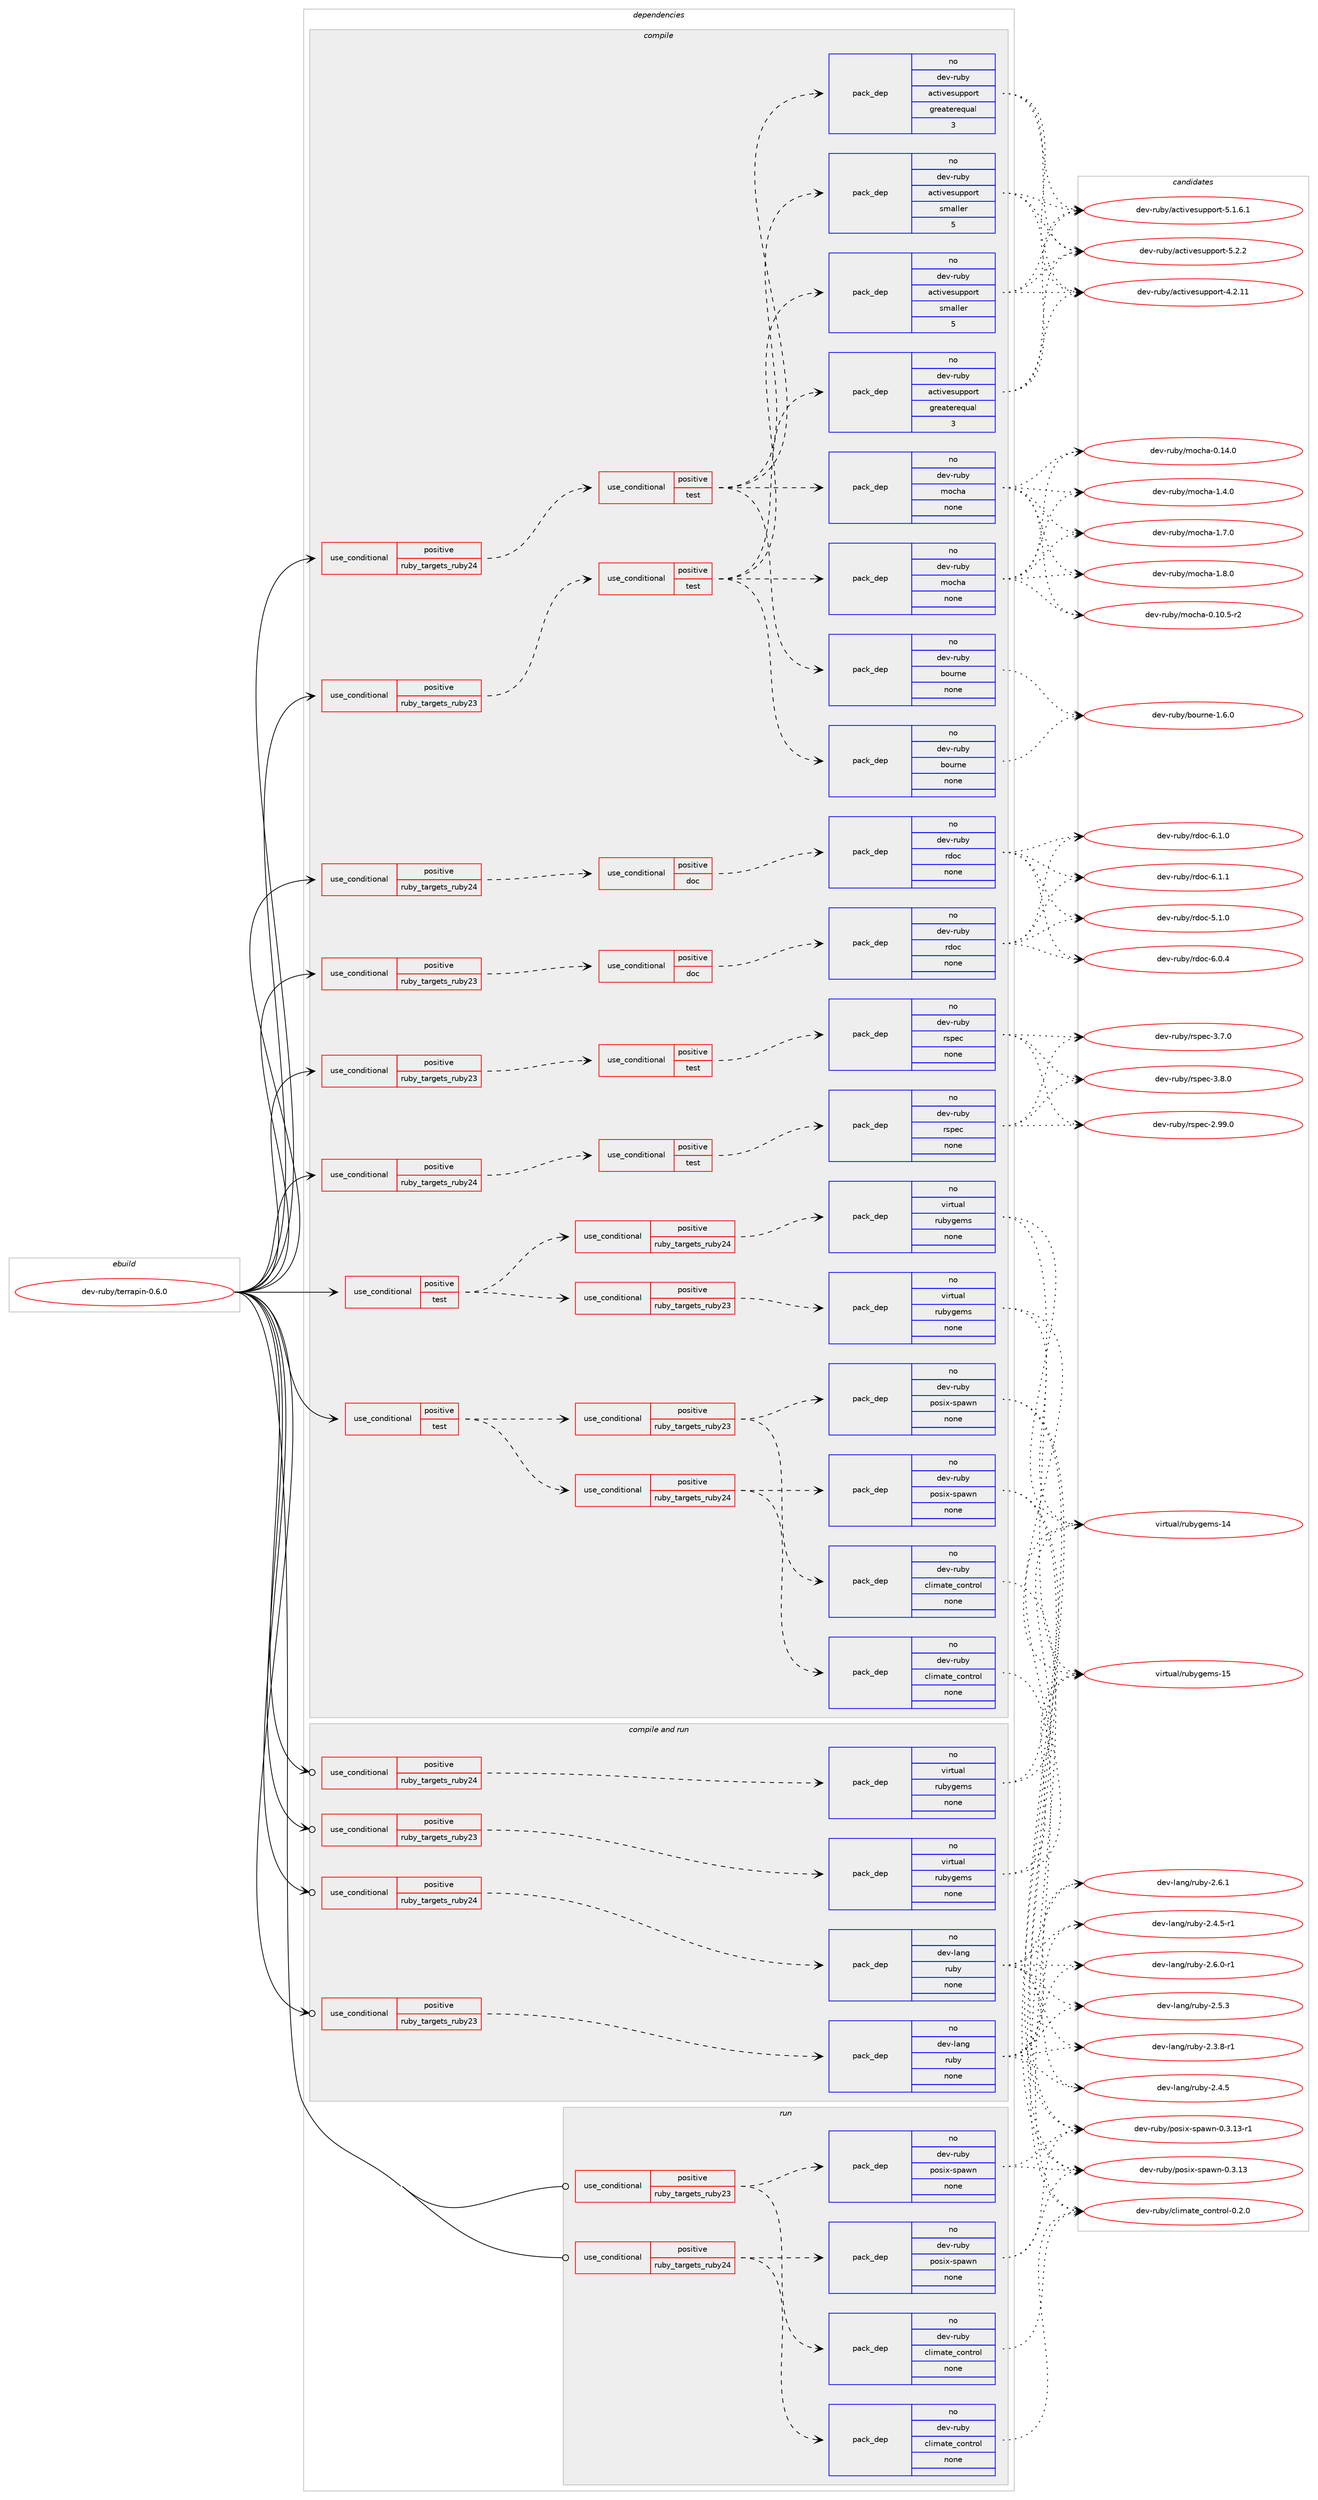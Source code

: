 digraph prolog {

# *************
# Graph options
# *************

newrank=true;
concentrate=true;
compound=true;
graph [rankdir=LR,fontname=Helvetica,fontsize=10,ranksep=1.5];#, ranksep=2.5, nodesep=0.2];
edge  [arrowhead=vee];
node  [fontname=Helvetica,fontsize=10];

# **********
# The ebuild
# **********

subgraph cluster_leftcol {
color=gray;
rank=same;
label=<<i>ebuild</i>>;
id [label="dev-ruby/terrapin-0.6.0", color=red, width=4, href="../dev-ruby/terrapin-0.6.0.svg"];
}

# ****************
# The dependencies
# ****************

subgraph cluster_midcol {
color=gray;
label=<<i>dependencies</i>>;
subgraph cluster_compile {
fillcolor="#eeeeee";
style=filled;
label=<<i>compile</i>>;
subgraph cond419824 {
dependency1532600 [label=<<TABLE BORDER="0" CELLBORDER="1" CELLSPACING="0" CELLPADDING="4"><TR><TD ROWSPAN="3" CELLPADDING="10">use_conditional</TD></TR><TR><TD>positive</TD></TR><TR><TD>ruby_targets_ruby23</TD></TR></TABLE>>, shape=none, color=red];
subgraph cond419825 {
dependency1532601 [label=<<TABLE BORDER="0" CELLBORDER="1" CELLSPACING="0" CELLPADDING="4"><TR><TD ROWSPAN="3" CELLPADDING="10">use_conditional</TD></TR><TR><TD>positive</TD></TR><TR><TD>doc</TD></TR></TABLE>>, shape=none, color=red];
subgraph pack1089260 {
dependency1532602 [label=<<TABLE BORDER="0" CELLBORDER="1" CELLSPACING="0" CELLPADDING="4" WIDTH="220"><TR><TD ROWSPAN="6" CELLPADDING="30">pack_dep</TD></TR><TR><TD WIDTH="110">no</TD></TR><TR><TD>dev-ruby</TD></TR><TR><TD>rdoc</TD></TR><TR><TD>none</TD></TR><TR><TD></TD></TR></TABLE>>, shape=none, color=blue];
}
dependency1532601:e -> dependency1532602:w [weight=20,style="dashed",arrowhead="vee"];
}
dependency1532600:e -> dependency1532601:w [weight=20,style="dashed",arrowhead="vee"];
}
id:e -> dependency1532600:w [weight=20,style="solid",arrowhead="vee"];
subgraph cond419826 {
dependency1532603 [label=<<TABLE BORDER="0" CELLBORDER="1" CELLSPACING="0" CELLPADDING="4"><TR><TD ROWSPAN="3" CELLPADDING="10">use_conditional</TD></TR><TR><TD>positive</TD></TR><TR><TD>ruby_targets_ruby23</TD></TR></TABLE>>, shape=none, color=red];
subgraph cond419827 {
dependency1532604 [label=<<TABLE BORDER="0" CELLBORDER="1" CELLSPACING="0" CELLPADDING="4"><TR><TD ROWSPAN="3" CELLPADDING="10">use_conditional</TD></TR><TR><TD>positive</TD></TR><TR><TD>test</TD></TR></TABLE>>, shape=none, color=red];
subgraph pack1089261 {
dependency1532605 [label=<<TABLE BORDER="0" CELLBORDER="1" CELLSPACING="0" CELLPADDING="4" WIDTH="220"><TR><TD ROWSPAN="6" CELLPADDING="30">pack_dep</TD></TR><TR><TD WIDTH="110">no</TD></TR><TR><TD>dev-ruby</TD></TR><TR><TD>activesupport</TD></TR><TR><TD>greaterequal</TD></TR><TR><TD>3</TD></TR></TABLE>>, shape=none, color=blue];
}
dependency1532604:e -> dependency1532605:w [weight=20,style="dashed",arrowhead="vee"];
subgraph pack1089262 {
dependency1532606 [label=<<TABLE BORDER="0" CELLBORDER="1" CELLSPACING="0" CELLPADDING="4" WIDTH="220"><TR><TD ROWSPAN="6" CELLPADDING="30">pack_dep</TD></TR><TR><TD WIDTH="110">no</TD></TR><TR><TD>dev-ruby</TD></TR><TR><TD>activesupport</TD></TR><TR><TD>smaller</TD></TR><TR><TD>5</TD></TR></TABLE>>, shape=none, color=blue];
}
dependency1532604:e -> dependency1532606:w [weight=20,style="dashed",arrowhead="vee"];
subgraph pack1089263 {
dependency1532607 [label=<<TABLE BORDER="0" CELLBORDER="1" CELLSPACING="0" CELLPADDING="4" WIDTH="220"><TR><TD ROWSPAN="6" CELLPADDING="30">pack_dep</TD></TR><TR><TD WIDTH="110">no</TD></TR><TR><TD>dev-ruby</TD></TR><TR><TD>bourne</TD></TR><TR><TD>none</TD></TR><TR><TD></TD></TR></TABLE>>, shape=none, color=blue];
}
dependency1532604:e -> dependency1532607:w [weight=20,style="dashed",arrowhead="vee"];
subgraph pack1089264 {
dependency1532608 [label=<<TABLE BORDER="0" CELLBORDER="1" CELLSPACING="0" CELLPADDING="4" WIDTH="220"><TR><TD ROWSPAN="6" CELLPADDING="30">pack_dep</TD></TR><TR><TD WIDTH="110">no</TD></TR><TR><TD>dev-ruby</TD></TR><TR><TD>mocha</TD></TR><TR><TD>none</TD></TR><TR><TD></TD></TR></TABLE>>, shape=none, color=blue];
}
dependency1532604:e -> dependency1532608:w [weight=20,style="dashed",arrowhead="vee"];
}
dependency1532603:e -> dependency1532604:w [weight=20,style="dashed",arrowhead="vee"];
}
id:e -> dependency1532603:w [weight=20,style="solid",arrowhead="vee"];
subgraph cond419828 {
dependency1532609 [label=<<TABLE BORDER="0" CELLBORDER="1" CELLSPACING="0" CELLPADDING="4"><TR><TD ROWSPAN="3" CELLPADDING="10">use_conditional</TD></TR><TR><TD>positive</TD></TR><TR><TD>ruby_targets_ruby23</TD></TR></TABLE>>, shape=none, color=red];
subgraph cond419829 {
dependency1532610 [label=<<TABLE BORDER="0" CELLBORDER="1" CELLSPACING="0" CELLPADDING="4"><TR><TD ROWSPAN="3" CELLPADDING="10">use_conditional</TD></TR><TR><TD>positive</TD></TR><TR><TD>test</TD></TR></TABLE>>, shape=none, color=red];
subgraph pack1089265 {
dependency1532611 [label=<<TABLE BORDER="0" CELLBORDER="1" CELLSPACING="0" CELLPADDING="4" WIDTH="220"><TR><TD ROWSPAN="6" CELLPADDING="30">pack_dep</TD></TR><TR><TD WIDTH="110">no</TD></TR><TR><TD>dev-ruby</TD></TR><TR><TD>rspec</TD></TR><TR><TD>none</TD></TR><TR><TD></TD></TR></TABLE>>, shape=none, color=blue];
}
dependency1532610:e -> dependency1532611:w [weight=20,style="dashed",arrowhead="vee"];
}
dependency1532609:e -> dependency1532610:w [weight=20,style="dashed",arrowhead="vee"];
}
id:e -> dependency1532609:w [weight=20,style="solid",arrowhead="vee"];
subgraph cond419830 {
dependency1532612 [label=<<TABLE BORDER="0" CELLBORDER="1" CELLSPACING="0" CELLPADDING="4"><TR><TD ROWSPAN="3" CELLPADDING="10">use_conditional</TD></TR><TR><TD>positive</TD></TR><TR><TD>ruby_targets_ruby24</TD></TR></TABLE>>, shape=none, color=red];
subgraph cond419831 {
dependency1532613 [label=<<TABLE BORDER="0" CELLBORDER="1" CELLSPACING="0" CELLPADDING="4"><TR><TD ROWSPAN="3" CELLPADDING="10">use_conditional</TD></TR><TR><TD>positive</TD></TR><TR><TD>doc</TD></TR></TABLE>>, shape=none, color=red];
subgraph pack1089266 {
dependency1532614 [label=<<TABLE BORDER="0" CELLBORDER="1" CELLSPACING="0" CELLPADDING="4" WIDTH="220"><TR><TD ROWSPAN="6" CELLPADDING="30">pack_dep</TD></TR><TR><TD WIDTH="110">no</TD></TR><TR><TD>dev-ruby</TD></TR><TR><TD>rdoc</TD></TR><TR><TD>none</TD></TR><TR><TD></TD></TR></TABLE>>, shape=none, color=blue];
}
dependency1532613:e -> dependency1532614:w [weight=20,style="dashed",arrowhead="vee"];
}
dependency1532612:e -> dependency1532613:w [weight=20,style="dashed",arrowhead="vee"];
}
id:e -> dependency1532612:w [weight=20,style="solid",arrowhead="vee"];
subgraph cond419832 {
dependency1532615 [label=<<TABLE BORDER="0" CELLBORDER="1" CELLSPACING="0" CELLPADDING="4"><TR><TD ROWSPAN="3" CELLPADDING="10">use_conditional</TD></TR><TR><TD>positive</TD></TR><TR><TD>ruby_targets_ruby24</TD></TR></TABLE>>, shape=none, color=red];
subgraph cond419833 {
dependency1532616 [label=<<TABLE BORDER="0" CELLBORDER="1" CELLSPACING="0" CELLPADDING="4"><TR><TD ROWSPAN="3" CELLPADDING="10">use_conditional</TD></TR><TR><TD>positive</TD></TR><TR><TD>test</TD></TR></TABLE>>, shape=none, color=red];
subgraph pack1089267 {
dependency1532617 [label=<<TABLE BORDER="0" CELLBORDER="1" CELLSPACING="0" CELLPADDING="4" WIDTH="220"><TR><TD ROWSPAN="6" CELLPADDING="30">pack_dep</TD></TR><TR><TD WIDTH="110">no</TD></TR><TR><TD>dev-ruby</TD></TR><TR><TD>activesupport</TD></TR><TR><TD>greaterequal</TD></TR><TR><TD>3</TD></TR></TABLE>>, shape=none, color=blue];
}
dependency1532616:e -> dependency1532617:w [weight=20,style="dashed",arrowhead="vee"];
subgraph pack1089268 {
dependency1532618 [label=<<TABLE BORDER="0" CELLBORDER="1" CELLSPACING="0" CELLPADDING="4" WIDTH="220"><TR><TD ROWSPAN="6" CELLPADDING="30">pack_dep</TD></TR><TR><TD WIDTH="110">no</TD></TR><TR><TD>dev-ruby</TD></TR><TR><TD>activesupport</TD></TR><TR><TD>smaller</TD></TR><TR><TD>5</TD></TR></TABLE>>, shape=none, color=blue];
}
dependency1532616:e -> dependency1532618:w [weight=20,style="dashed",arrowhead="vee"];
subgraph pack1089269 {
dependency1532619 [label=<<TABLE BORDER="0" CELLBORDER="1" CELLSPACING="0" CELLPADDING="4" WIDTH="220"><TR><TD ROWSPAN="6" CELLPADDING="30">pack_dep</TD></TR><TR><TD WIDTH="110">no</TD></TR><TR><TD>dev-ruby</TD></TR><TR><TD>bourne</TD></TR><TR><TD>none</TD></TR><TR><TD></TD></TR></TABLE>>, shape=none, color=blue];
}
dependency1532616:e -> dependency1532619:w [weight=20,style="dashed",arrowhead="vee"];
subgraph pack1089270 {
dependency1532620 [label=<<TABLE BORDER="0" CELLBORDER="1" CELLSPACING="0" CELLPADDING="4" WIDTH="220"><TR><TD ROWSPAN="6" CELLPADDING="30">pack_dep</TD></TR><TR><TD WIDTH="110">no</TD></TR><TR><TD>dev-ruby</TD></TR><TR><TD>mocha</TD></TR><TR><TD>none</TD></TR><TR><TD></TD></TR></TABLE>>, shape=none, color=blue];
}
dependency1532616:e -> dependency1532620:w [weight=20,style="dashed",arrowhead="vee"];
}
dependency1532615:e -> dependency1532616:w [weight=20,style="dashed",arrowhead="vee"];
}
id:e -> dependency1532615:w [weight=20,style="solid",arrowhead="vee"];
subgraph cond419834 {
dependency1532621 [label=<<TABLE BORDER="0" CELLBORDER="1" CELLSPACING="0" CELLPADDING="4"><TR><TD ROWSPAN="3" CELLPADDING="10">use_conditional</TD></TR><TR><TD>positive</TD></TR><TR><TD>ruby_targets_ruby24</TD></TR></TABLE>>, shape=none, color=red];
subgraph cond419835 {
dependency1532622 [label=<<TABLE BORDER="0" CELLBORDER="1" CELLSPACING="0" CELLPADDING="4"><TR><TD ROWSPAN="3" CELLPADDING="10">use_conditional</TD></TR><TR><TD>positive</TD></TR><TR><TD>test</TD></TR></TABLE>>, shape=none, color=red];
subgraph pack1089271 {
dependency1532623 [label=<<TABLE BORDER="0" CELLBORDER="1" CELLSPACING="0" CELLPADDING="4" WIDTH="220"><TR><TD ROWSPAN="6" CELLPADDING="30">pack_dep</TD></TR><TR><TD WIDTH="110">no</TD></TR><TR><TD>dev-ruby</TD></TR><TR><TD>rspec</TD></TR><TR><TD>none</TD></TR><TR><TD></TD></TR></TABLE>>, shape=none, color=blue];
}
dependency1532622:e -> dependency1532623:w [weight=20,style="dashed",arrowhead="vee"];
}
dependency1532621:e -> dependency1532622:w [weight=20,style="dashed",arrowhead="vee"];
}
id:e -> dependency1532621:w [weight=20,style="solid",arrowhead="vee"];
subgraph cond419836 {
dependency1532624 [label=<<TABLE BORDER="0" CELLBORDER="1" CELLSPACING="0" CELLPADDING="4"><TR><TD ROWSPAN="3" CELLPADDING="10">use_conditional</TD></TR><TR><TD>positive</TD></TR><TR><TD>test</TD></TR></TABLE>>, shape=none, color=red];
subgraph cond419837 {
dependency1532625 [label=<<TABLE BORDER="0" CELLBORDER="1" CELLSPACING="0" CELLPADDING="4"><TR><TD ROWSPAN="3" CELLPADDING="10">use_conditional</TD></TR><TR><TD>positive</TD></TR><TR><TD>ruby_targets_ruby23</TD></TR></TABLE>>, shape=none, color=red];
subgraph pack1089272 {
dependency1532626 [label=<<TABLE BORDER="0" CELLBORDER="1" CELLSPACING="0" CELLPADDING="4" WIDTH="220"><TR><TD ROWSPAN="6" CELLPADDING="30">pack_dep</TD></TR><TR><TD WIDTH="110">no</TD></TR><TR><TD>dev-ruby</TD></TR><TR><TD>climate_control</TD></TR><TR><TD>none</TD></TR><TR><TD></TD></TR></TABLE>>, shape=none, color=blue];
}
dependency1532625:e -> dependency1532626:w [weight=20,style="dashed",arrowhead="vee"];
subgraph pack1089273 {
dependency1532627 [label=<<TABLE BORDER="0" CELLBORDER="1" CELLSPACING="0" CELLPADDING="4" WIDTH="220"><TR><TD ROWSPAN="6" CELLPADDING="30">pack_dep</TD></TR><TR><TD WIDTH="110">no</TD></TR><TR><TD>dev-ruby</TD></TR><TR><TD>posix-spawn</TD></TR><TR><TD>none</TD></TR><TR><TD></TD></TR></TABLE>>, shape=none, color=blue];
}
dependency1532625:e -> dependency1532627:w [weight=20,style="dashed",arrowhead="vee"];
}
dependency1532624:e -> dependency1532625:w [weight=20,style="dashed",arrowhead="vee"];
subgraph cond419838 {
dependency1532628 [label=<<TABLE BORDER="0" CELLBORDER="1" CELLSPACING="0" CELLPADDING="4"><TR><TD ROWSPAN="3" CELLPADDING="10">use_conditional</TD></TR><TR><TD>positive</TD></TR><TR><TD>ruby_targets_ruby24</TD></TR></TABLE>>, shape=none, color=red];
subgraph pack1089274 {
dependency1532629 [label=<<TABLE BORDER="0" CELLBORDER="1" CELLSPACING="0" CELLPADDING="4" WIDTH="220"><TR><TD ROWSPAN="6" CELLPADDING="30">pack_dep</TD></TR><TR><TD WIDTH="110">no</TD></TR><TR><TD>dev-ruby</TD></TR><TR><TD>climate_control</TD></TR><TR><TD>none</TD></TR><TR><TD></TD></TR></TABLE>>, shape=none, color=blue];
}
dependency1532628:e -> dependency1532629:w [weight=20,style="dashed",arrowhead="vee"];
subgraph pack1089275 {
dependency1532630 [label=<<TABLE BORDER="0" CELLBORDER="1" CELLSPACING="0" CELLPADDING="4" WIDTH="220"><TR><TD ROWSPAN="6" CELLPADDING="30">pack_dep</TD></TR><TR><TD WIDTH="110">no</TD></TR><TR><TD>dev-ruby</TD></TR><TR><TD>posix-spawn</TD></TR><TR><TD>none</TD></TR><TR><TD></TD></TR></TABLE>>, shape=none, color=blue];
}
dependency1532628:e -> dependency1532630:w [weight=20,style="dashed",arrowhead="vee"];
}
dependency1532624:e -> dependency1532628:w [weight=20,style="dashed",arrowhead="vee"];
}
id:e -> dependency1532624:w [weight=20,style="solid",arrowhead="vee"];
subgraph cond419839 {
dependency1532631 [label=<<TABLE BORDER="0" CELLBORDER="1" CELLSPACING="0" CELLPADDING="4"><TR><TD ROWSPAN="3" CELLPADDING="10">use_conditional</TD></TR><TR><TD>positive</TD></TR><TR><TD>test</TD></TR></TABLE>>, shape=none, color=red];
subgraph cond419840 {
dependency1532632 [label=<<TABLE BORDER="0" CELLBORDER="1" CELLSPACING="0" CELLPADDING="4"><TR><TD ROWSPAN="3" CELLPADDING="10">use_conditional</TD></TR><TR><TD>positive</TD></TR><TR><TD>ruby_targets_ruby23</TD></TR></TABLE>>, shape=none, color=red];
subgraph pack1089276 {
dependency1532633 [label=<<TABLE BORDER="0" CELLBORDER="1" CELLSPACING="0" CELLPADDING="4" WIDTH="220"><TR><TD ROWSPAN="6" CELLPADDING="30">pack_dep</TD></TR><TR><TD WIDTH="110">no</TD></TR><TR><TD>virtual</TD></TR><TR><TD>rubygems</TD></TR><TR><TD>none</TD></TR><TR><TD></TD></TR></TABLE>>, shape=none, color=blue];
}
dependency1532632:e -> dependency1532633:w [weight=20,style="dashed",arrowhead="vee"];
}
dependency1532631:e -> dependency1532632:w [weight=20,style="dashed",arrowhead="vee"];
subgraph cond419841 {
dependency1532634 [label=<<TABLE BORDER="0" CELLBORDER="1" CELLSPACING="0" CELLPADDING="4"><TR><TD ROWSPAN="3" CELLPADDING="10">use_conditional</TD></TR><TR><TD>positive</TD></TR><TR><TD>ruby_targets_ruby24</TD></TR></TABLE>>, shape=none, color=red];
subgraph pack1089277 {
dependency1532635 [label=<<TABLE BORDER="0" CELLBORDER="1" CELLSPACING="0" CELLPADDING="4" WIDTH="220"><TR><TD ROWSPAN="6" CELLPADDING="30">pack_dep</TD></TR><TR><TD WIDTH="110">no</TD></TR><TR><TD>virtual</TD></TR><TR><TD>rubygems</TD></TR><TR><TD>none</TD></TR><TR><TD></TD></TR></TABLE>>, shape=none, color=blue];
}
dependency1532634:e -> dependency1532635:w [weight=20,style="dashed",arrowhead="vee"];
}
dependency1532631:e -> dependency1532634:w [weight=20,style="dashed",arrowhead="vee"];
}
id:e -> dependency1532631:w [weight=20,style="solid",arrowhead="vee"];
}
subgraph cluster_compileandrun {
fillcolor="#eeeeee";
style=filled;
label=<<i>compile and run</i>>;
subgraph cond419842 {
dependency1532636 [label=<<TABLE BORDER="0" CELLBORDER="1" CELLSPACING="0" CELLPADDING="4"><TR><TD ROWSPAN="3" CELLPADDING="10">use_conditional</TD></TR><TR><TD>positive</TD></TR><TR><TD>ruby_targets_ruby23</TD></TR></TABLE>>, shape=none, color=red];
subgraph pack1089278 {
dependency1532637 [label=<<TABLE BORDER="0" CELLBORDER="1" CELLSPACING="0" CELLPADDING="4" WIDTH="220"><TR><TD ROWSPAN="6" CELLPADDING="30">pack_dep</TD></TR><TR><TD WIDTH="110">no</TD></TR><TR><TD>dev-lang</TD></TR><TR><TD>ruby</TD></TR><TR><TD>none</TD></TR><TR><TD></TD></TR></TABLE>>, shape=none, color=blue];
}
dependency1532636:e -> dependency1532637:w [weight=20,style="dashed",arrowhead="vee"];
}
id:e -> dependency1532636:w [weight=20,style="solid",arrowhead="odotvee"];
subgraph cond419843 {
dependency1532638 [label=<<TABLE BORDER="0" CELLBORDER="1" CELLSPACING="0" CELLPADDING="4"><TR><TD ROWSPAN="3" CELLPADDING="10">use_conditional</TD></TR><TR><TD>positive</TD></TR><TR><TD>ruby_targets_ruby23</TD></TR></TABLE>>, shape=none, color=red];
subgraph pack1089279 {
dependency1532639 [label=<<TABLE BORDER="0" CELLBORDER="1" CELLSPACING="0" CELLPADDING="4" WIDTH="220"><TR><TD ROWSPAN="6" CELLPADDING="30">pack_dep</TD></TR><TR><TD WIDTH="110">no</TD></TR><TR><TD>virtual</TD></TR><TR><TD>rubygems</TD></TR><TR><TD>none</TD></TR><TR><TD></TD></TR></TABLE>>, shape=none, color=blue];
}
dependency1532638:e -> dependency1532639:w [weight=20,style="dashed",arrowhead="vee"];
}
id:e -> dependency1532638:w [weight=20,style="solid",arrowhead="odotvee"];
subgraph cond419844 {
dependency1532640 [label=<<TABLE BORDER="0" CELLBORDER="1" CELLSPACING="0" CELLPADDING="4"><TR><TD ROWSPAN="3" CELLPADDING="10">use_conditional</TD></TR><TR><TD>positive</TD></TR><TR><TD>ruby_targets_ruby24</TD></TR></TABLE>>, shape=none, color=red];
subgraph pack1089280 {
dependency1532641 [label=<<TABLE BORDER="0" CELLBORDER="1" CELLSPACING="0" CELLPADDING="4" WIDTH="220"><TR><TD ROWSPAN="6" CELLPADDING="30">pack_dep</TD></TR><TR><TD WIDTH="110">no</TD></TR><TR><TD>dev-lang</TD></TR><TR><TD>ruby</TD></TR><TR><TD>none</TD></TR><TR><TD></TD></TR></TABLE>>, shape=none, color=blue];
}
dependency1532640:e -> dependency1532641:w [weight=20,style="dashed",arrowhead="vee"];
}
id:e -> dependency1532640:w [weight=20,style="solid",arrowhead="odotvee"];
subgraph cond419845 {
dependency1532642 [label=<<TABLE BORDER="0" CELLBORDER="1" CELLSPACING="0" CELLPADDING="4"><TR><TD ROWSPAN="3" CELLPADDING="10">use_conditional</TD></TR><TR><TD>positive</TD></TR><TR><TD>ruby_targets_ruby24</TD></TR></TABLE>>, shape=none, color=red];
subgraph pack1089281 {
dependency1532643 [label=<<TABLE BORDER="0" CELLBORDER="1" CELLSPACING="0" CELLPADDING="4" WIDTH="220"><TR><TD ROWSPAN="6" CELLPADDING="30">pack_dep</TD></TR><TR><TD WIDTH="110">no</TD></TR><TR><TD>virtual</TD></TR><TR><TD>rubygems</TD></TR><TR><TD>none</TD></TR><TR><TD></TD></TR></TABLE>>, shape=none, color=blue];
}
dependency1532642:e -> dependency1532643:w [weight=20,style="dashed",arrowhead="vee"];
}
id:e -> dependency1532642:w [weight=20,style="solid",arrowhead="odotvee"];
}
subgraph cluster_run {
fillcolor="#eeeeee";
style=filled;
label=<<i>run</i>>;
subgraph cond419846 {
dependency1532644 [label=<<TABLE BORDER="0" CELLBORDER="1" CELLSPACING="0" CELLPADDING="4"><TR><TD ROWSPAN="3" CELLPADDING="10">use_conditional</TD></TR><TR><TD>positive</TD></TR><TR><TD>ruby_targets_ruby23</TD></TR></TABLE>>, shape=none, color=red];
subgraph pack1089282 {
dependency1532645 [label=<<TABLE BORDER="0" CELLBORDER="1" CELLSPACING="0" CELLPADDING="4" WIDTH="220"><TR><TD ROWSPAN="6" CELLPADDING="30">pack_dep</TD></TR><TR><TD WIDTH="110">no</TD></TR><TR><TD>dev-ruby</TD></TR><TR><TD>climate_control</TD></TR><TR><TD>none</TD></TR><TR><TD></TD></TR></TABLE>>, shape=none, color=blue];
}
dependency1532644:e -> dependency1532645:w [weight=20,style="dashed",arrowhead="vee"];
subgraph pack1089283 {
dependency1532646 [label=<<TABLE BORDER="0" CELLBORDER="1" CELLSPACING="0" CELLPADDING="4" WIDTH="220"><TR><TD ROWSPAN="6" CELLPADDING="30">pack_dep</TD></TR><TR><TD WIDTH="110">no</TD></TR><TR><TD>dev-ruby</TD></TR><TR><TD>posix-spawn</TD></TR><TR><TD>none</TD></TR><TR><TD></TD></TR></TABLE>>, shape=none, color=blue];
}
dependency1532644:e -> dependency1532646:w [weight=20,style="dashed",arrowhead="vee"];
}
id:e -> dependency1532644:w [weight=20,style="solid",arrowhead="odot"];
subgraph cond419847 {
dependency1532647 [label=<<TABLE BORDER="0" CELLBORDER="1" CELLSPACING="0" CELLPADDING="4"><TR><TD ROWSPAN="3" CELLPADDING="10">use_conditional</TD></TR><TR><TD>positive</TD></TR><TR><TD>ruby_targets_ruby24</TD></TR></TABLE>>, shape=none, color=red];
subgraph pack1089284 {
dependency1532648 [label=<<TABLE BORDER="0" CELLBORDER="1" CELLSPACING="0" CELLPADDING="4" WIDTH="220"><TR><TD ROWSPAN="6" CELLPADDING="30">pack_dep</TD></TR><TR><TD WIDTH="110">no</TD></TR><TR><TD>dev-ruby</TD></TR><TR><TD>climate_control</TD></TR><TR><TD>none</TD></TR><TR><TD></TD></TR></TABLE>>, shape=none, color=blue];
}
dependency1532647:e -> dependency1532648:w [weight=20,style="dashed",arrowhead="vee"];
subgraph pack1089285 {
dependency1532649 [label=<<TABLE BORDER="0" CELLBORDER="1" CELLSPACING="0" CELLPADDING="4" WIDTH="220"><TR><TD ROWSPAN="6" CELLPADDING="30">pack_dep</TD></TR><TR><TD WIDTH="110">no</TD></TR><TR><TD>dev-ruby</TD></TR><TR><TD>posix-spawn</TD></TR><TR><TD>none</TD></TR><TR><TD></TD></TR></TABLE>>, shape=none, color=blue];
}
dependency1532647:e -> dependency1532649:w [weight=20,style="dashed",arrowhead="vee"];
}
id:e -> dependency1532647:w [weight=20,style="solid",arrowhead="odot"];
}
}

# **************
# The candidates
# **************

subgraph cluster_choices {
rank=same;
color=gray;
label=<<i>candidates</i>>;

subgraph choice1089260 {
color=black;
nodesep=1;
choice10010111845114117981214711410011199455346494648 [label="dev-ruby/rdoc-5.1.0", color=red, width=4,href="../dev-ruby/rdoc-5.1.0.svg"];
choice10010111845114117981214711410011199455446484652 [label="dev-ruby/rdoc-6.0.4", color=red, width=4,href="../dev-ruby/rdoc-6.0.4.svg"];
choice10010111845114117981214711410011199455446494648 [label="dev-ruby/rdoc-6.1.0", color=red, width=4,href="../dev-ruby/rdoc-6.1.0.svg"];
choice10010111845114117981214711410011199455446494649 [label="dev-ruby/rdoc-6.1.1", color=red, width=4,href="../dev-ruby/rdoc-6.1.1.svg"];
dependency1532602:e -> choice10010111845114117981214711410011199455346494648:w [style=dotted,weight="100"];
dependency1532602:e -> choice10010111845114117981214711410011199455446484652:w [style=dotted,weight="100"];
dependency1532602:e -> choice10010111845114117981214711410011199455446494648:w [style=dotted,weight="100"];
dependency1532602:e -> choice10010111845114117981214711410011199455446494649:w [style=dotted,weight="100"];
}
subgraph choice1089261 {
color=black;
nodesep=1;
choice100101118451141179812147979911610511810111511711211211111411645524650464949 [label="dev-ruby/activesupport-4.2.11", color=red, width=4,href="../dev-ruby/activesupport-4.2.11.svg"];
choice10010111845114117981214797991161051181011151171121121111141164553464946544649 [label="dev-ruby/activesupport-5.1.6.1", color=red, width=4,href="../dev-ruby/activesupport-5.1.6.1.svg"];
choice1001011184511411798121479799116105118101115117112112111114116455346504650 [label="dev-ruby/activesupport-5.2.2", color=red, width=4,href="../dev-ruby/activesupport-5.2.2.svg"];
dependency1532605:e -> choice100101118451141179812147979911610511810111511711211211111411645524650464949:w [style=dotted,weight="100"];
dependency1532605:e -> choice10010111845114117981214797991161051181011151171121121111141164553464946544649:w [style=dotted,weight="100"];
dependency1532605:e -> choice1001011184511411798121479799116105118101115117112112111114116455346504650:w [style=dotted,weight="100"];
}
subgraph choice1089262 {
color=black;
nodesep=1;
choice100101118451141179812147979911610511810111511711211211111411645524650464949 [label="dev-ruby/activesupport-4.2.11", color=red, width=4,href="../dev-ruby/activesupport-4.2.11.svg"];
choice10010111845114117981214797991161051181011151171121121111141164553464946544649 [label="dev-ruby/activesupport-5.1.6.1", color=red, width=4,href="../dev-ruby/activesupport-5.1.6.1.svg"];
choice1001011184511411798121479799116105118101115117112112111114116455346504650 [label="dev-ruby/activesupport-5.2.2", color=red, width=4,href="../dev-ruby/activesupport-5.2.2.svg"];
dependency1532606:e -> choice100101118451141179812147979911610511810111511711211211111411645524650464949:w [style=dotted,weight="100"];
dependency1532606:e -> choice10010111845114117981214797991161051181011151171121121111141164553464946544649:w [style=dotted,weight="100"];
dependency1532606:e -> choice1001011184511411798121479799116105118101115117112112111114116455346504650:w [style=dotted,weight="100"];
}
subgraph choice1089263 {
color=black;
nodesep=1;
choice10010111845114117981214798111117114110101454946544648 [label="dev-ruby/bourne-1.6.0", color=red, width=4,href="../dev-ruby/bourne-1.6.0.svg"];
dependency1532607:e -> choice10010111845114117981214798111117114110101454946544648:w [style=dotted,weight="100"];
}
subgraph choice1089264 {
color=black;
nodesep=1;
choice1001011184511411798121471091119910497454846494846534511450 [label="dev-ruby/mocha-0.10.5-r2", color=red, width=4,href="../dev-ruby/mocha-0.10.5-r2.svg"];
choice100101118451141179812147109111991049745484649524648 [label="dev-ruby/mocha-0.14.0", color=red, width=4,href="../dev-ruby/mocha-0.14.0.svg"];
choice1001011184511411798121471091119910497454946524648 [label="dev-ruby/mocha-1.4.0", color=red, width=4,href="../dev-ruby/mocha-1.4.0.svg"];
choice1001011184511411798121471091119910497454946554648 [label="dev-ruby/mocha-1.7.0", color=red, width=4,href="../dev-ruby/mocha-1.7.0.svg"];
choice1001011184511411798121471091119910497454946564648 [label="dev-ruby/mocha-1.8.0", color=red, width=4,href="../dev-ruby/mocha-1.8.0.svg"];
dependency1532608:e -> choice1001011184511411798121471091119910497454846494846534511450:w [style=dotted,weight="100"];
dependency1532608:e -> choice100101118451141179812147109111991049745484649524648:w [style=dotted,weight="100"];
dependency1532608:e -> choice1001011184511411798121471091119910497454946524648:w [style=dotted,weight="100"];
dependency1532608:e -> choice1001011184511411798121471091119910497454946554648:w [style=dotted,weight="100"];
dependency1532608:e -> choice1001011184511411798121471091119910497454946564648:w [style=dotted,weight="100"];
}
subgraph choice1089265 {
color=black;
nodesep=1;
choice1001011184511411798121471141151121019945504657574648 [label="dev-ruby/rspec-2.99.0", color=red, width=4,href="../dev-ruby/rspec-2.99.0.svg"];
choice10010111845114117981214711411511210199455146554648 [label="dev-ruby/rspec-3.7.0", color=red, width=4,href="../dev-ruby/rspec-3.7.0.svg"];
choice10010111845114117981214711411511210199455146564648 [label="dev-ruby/rspec-3.8.0", color=red, width=4,href="../dev-ruby/rspec-3.8.0.svg"];
dependency1532611:e -> choice1001011184511411798121471141151121019945504657574648:w [style=dotted,weight="100"];
dependency1532611:e -> choice10010111845114117981214711411511210199455146554648:w [style=dotted,weight="100"];
dependency1532611:e -> choice10010111845114117981214711411511210199455146564648:w [style=dotted,weight="100"];
}
subgraph choice1089266 {
color=black;
nodesep=1;
choice10010111845114117981214711410011199455346494648 [label="dev-ruby/rdoc-5.1.0", color=red, width=4,href="../dev-ruby/rdoc-5.1.0.svg"];
choice10010111845114117981214711410011199455446484652 [label="dev-ruby/rdoc-6.0.4", color=red, width=4,href="../dev-ruby/rdoc-6.0.4.svg"];
choice10010111845114117981214711410011199455446494648 [label="dev-ruby/rdoc-6.1.0", color=red, width=4,href="../dev-ruby/rdoc-6.1.0.svg"];
choice10010111845114117981214711410011199455446494649 [label="dev-ruby/rdoc-6.1.1", color=red, width=4,href="../dev-ruby/rdoc-6.1.1.svg"];
dependency1532614:e -> choice10010111845114117981214711410011199455346494648:w [style=dotted,weight="100"];
dependency1532614:e -> choice10010111845114117981214711410011199455446484652:w [style=dotted,weight="100"];
dependency1532614:e -> choice10010111845114117981214711410011199455446494648:w [style=dotted,weight="100"];
dependency1532614:e -> choice10010111845114117981214711410011199455446494649:w [style=dotted,weight="100"];
}
subgraph choice1089267 {
color=black;
nodesep=1;
choice100101118451141179812147979911610511810111511711211211111411645524650464949 [label="dev-ruby/activesupport-4.2.11", color=red, width=4,href="../dev-ruby/activesupport-4.2.11.svg"];
choice10010111845114117981214797991161051181011151171121121111141164553464946544649 [label="dev-ruby/activesupport-5.1.6.1", color=red, width=4,href="../dev-ruby/activesupport-5.1.6.1.svg"];
choice1001011184511411798121479799116105118101115117112112111114116455346504650 [label="dev-ruby/activesupport-5.2.2", color=red, width=4,href="../dev-ruby/activesupport-5.2.2.svg"];
dependency1532617:e -> choice100101118451141179812147979911610511810111511711211211111411645524650464949:w [style=dotted,weight="100"];
dependency1532617:e -> choice10010111845114117981214797991161051181011151171121121111141164553464946544649:w [style=dotted,weight="100"];
dependency1532617:e -> choice1001011184511411798121479799116105118101115117112112111114116455346504650:w [style=dotted,weight="100"];
}
subgraph choice1089268 {
color=black;
nodesep=1;
choice100101118451141179812147979911610511810111511711211211111411645524650464949 [label="dev-ruby/activesupport-4.2.11", color=red, width=4,href="../dev-ruby/activesupport-4.2.11.svg"];
choice10010111845114117981214797991161051181011151171121121111141164553464946544649 [label="dev-ruby/activesupport-5.1.6.1", color=red, width=4,href="../dev-ruby/activesupport-5.1.6.1.svg"];
choice1001011184511411798121479799116105118101115117112112111114116455346504650 [label="dev-ruby/activesupport-5.2.2", color=red, width=4,href="../dev-ruby/activesupport-5.2.2.svg"];
dependency1532618:e -> choice100101118451141179812147979911610511810111511711211211111411645524650464949:w [style=dotted,weight="100"];
dependency1532618:e -> choice10010111845114117981214797991161051181011151171121121111141164553464946544649:w [style=dotted,weight="100"];
dependency1532618:e -> choice1001011184511411798121479799116105118101115117112112111114116455346504650:w [style=dotted,weight="100"];
}
subgraph choice1089269 {
color=black;
nodesep=1;
choice10010111845114117981214798111117114110101454946544648 [label="dev-ruby/bourne-1.6.0", color=red, width=4,href="../dev-ruby/bourne-1.6.0.svg"];
dependency1532619:e -> choice10010111845114117981214798111117114110101454946544648:w [style=dotted,weight="100"];
}
subgraph choice1089270 {
color=black;
nodesep=1;
choice1001011184511411798121471091119910497454846494846534511450 [label="dev-ruby/mocha-0.10.5-r2", color=red, width=4,href="../dev-ruby/mocha-0.10.5-r2.svg"];
choice100101118451141179812147109111991049745484649524648 [label="dev-ruby/mocha-0.14.0", color=red, width=4,href="../dev-ruby/mocha-0.14.0.svg"];
choice1001011184511411798121471091119910497454946524648 [label="dev-ruby/mocha-1.4.0", color=red, width=4,href="../dev-ruby/mocha-1.4.0.svg"];
choice1001011184511411798121471091119910497454946554648 [label="dev-ruby/mocha-1.7.0", color=red, width=4,href="../dev-ruby/mocha-1.7.0.svg"];
choice1001011184511411798121471091119910497454946564648 [label="dev-ruby/mocha-1.8.0", color=red, width=4,href="../dev-ruby/mocha-1.8.0.svg"];
dependency1532620:e -> choice1001011184511411798121471091119910497454846494846534511450:w [style=dotted,weight="100"];
dependency1532620:e -> choice100101118451141179812147109111991049745484649524648:w [style=dotted,weight="100"];
dependency1532620:e -> choice1001011184511411798121471091119910497454946524648:w [style=dotted,weight="100"];
dependency1532620:e -> choice1001011184511411798121471091119910497454946554648:w [style=dotted,weight="100"];
dependency1532620:e -> choice1001011184511411798121471091119910497454946564648:w [style=dotted,weight="100"];
}
subgraph choice1089271 {
color=black;
nodesep=1;
choice1001011184511411798121471141151121019945504657574648 [label="dev-ruby/rspec-2.99.0", color=red, width=4,href="../dev-ruby/rspec-2.99.0.svg"];
choice10010111845114117981214711411511210199455146554648 [label="dev-ruby/rspec-3.7.0", color=red, width=4,href="../dev-ruby/rspec-3.7.0.svg"];
choice10010111845114117981214711411511210199455146564648 [label="dev-ruby/rspec-3.8.0", color=red, width=4,href="../dev-ruby/rspec-3.8.0.svg"];
dependency1532623:e -> choice1001011184511411798121471141151121019945504657574648:w [style=dotted,weight="100"];
dependency1532623:e -> choice10010111845114117981214711411511210199455146554648:w [style=dotted,weight="100"];
dependency1532623:e -> choice10010111845114117981214711411511210199455146564648:w [style=dotted,weight="100"];
}
subgraph choice1089272 {
color=black;
nodesep=1;
choice10010111845114117981214799108105109971161019599111110116114111108454846504648 [label="dev-ruby/climate_control-0.2.0", color=red, width=4,href="../dev-ruby/climate_control-0.2.0.svg"];
dependency1532626:e -> choice10010111845114117981214799108105109971161019599111110116114111108454846504648:w [style=dotted,weight="100"];
}
subgraph choice1089273 {
color=black;
nodesep=1;
choice100101118451141179812147112111115105120451151129711911045484651464951 [label="dev-ruby/posix-spawn-0.3.13", color=red, width=4,href="../dev-ruby/posix-spawn-0.3.13.svg"];
choice1001011184511411798121471121111151051204511511297119110454846514649514511449 [label="dev-ruby/posix-spawn-0.3.13-r1", color=red, width=4,href="../dev-ruby/posix-spawn-0.3.13-r1.svg"];
dependency1532627:e -> choice100101118451141179812147112111115105120451151129711911045484651464951:w [style=dotted,weight="100"];
dependency1532627:e -> choice1001011184511411798121471121111151051204511511297119110454846514649514511449:w [style=dotted,weight="100"];
}
subgraph choice1089274 {
color=black;
nodesep=1;
choice10010111845114117981214799108105109971161019599111110116114111108454846504648 [label="dev-ruby/climate_control-0.2.0", color=red, width=4,href="../dev-ruby/climate_control-0.2.0.svg"];
dependency1532629:e -> choice10010111845114117981214799108105109971161019599111110116114111108454846504648:w [style=dotted,weight="100"];
}
subgraph choice1089275 {
color=black;
nodesep=1;
choice100101118451141179812147112111115105120451151129711911045484651464951 [label="dev-ruby/posix-spawn-0.3.13", color=red, width=4,href="../dev-ruby/posix-spawn-0.3.13.svg"];
choice1001011184511411798121471121111151051204511511297119110454846514649514511449 [label="dev-ruby/posix-spawn-0.3.13-r1", color=red, width=4,href="../dev-ruby/posix-spawn-0.3.13-r1.svg"];
dependency1532630:e -> choice100101118451141179812147112111115105120451151129711911045484651464951:w [style=dotted,weight="100"];
dependency1532630:e -> choice1001011184511411798121471121111151051204511511297119110454846514649514511449:w [style=dotted,weight="100"];
}
subgraph choice1089276 {
color=black;
nodesep=1;
choice118105114116117971084711411798121103101109115454952 [label="virtual/rubygems-14", color=red, width=4,href="../virtual/rubygems-14.svg"];
choice118105114116117971084711411798121103101109115454953 [label="virtual/rubygems-15", color=red, width=4,href="../virtual/rubygems-15.svg"];
dependency1532633:e -> choice118105114116117971084711411798121103101109115454952:w [style=dotted,weight="100"];
dependency1532633:e -> choice118105114116117971084711411798121103101109115454953:w [style=dotted,weight="100"];
}
subgraph choice1089277 {
color=black;
nodesep=1;
choice118105114116117971084711411798121103101109115454952 [label="virtual/rubygems-14", color=red, width=4,href="../virtual/rubygems-14.svg"];
choice118105114116117971084711411798121103101109115454953 [label="virtual/rubygems-15", color=red, width=4,href="../virtual/rubygems-15.svg"];
dependency1532635:e -> choice118105114116117971084711411798121103101109115454952:w [style=dotted,weight="100"];
dependency1532635:e -> choice118105114116117971084711411798121103101109115454953:w [style=dotted,weight="100"];
}
subgraph choice1089278 {
color=black;
nodesep=1;
choice100101118451089711010347114117981214550465146564511449 [label="dev-lang/ruby-2.3.8-r1", color=red, width=4,href="../dev-lang/ruby-2.3.8-r1.svg"];
choice10010111845108971101034711411798121455046524653 [label="dev-lang/ruby-2.4.5", color=red, width=4,href="../dev-lang/ruby-2.4.5.svg"];
choice100101118451089711010347114117981214550465246534511449 [label="dev-lang/ruby-2.4.5-r1", color=red, width=4,href="../dev-lang/ruby-2.4.5-r1.svg"];
choice10010111845108971101034711411798121455046534651 [label="dev-lang/ruby-2.5.3", color=red, width=4,href="../dev-lang/ruby-2.5.3.svg"];
choice100101118451089711010347114117981214550465446484511449 [label="dev-lang/ruby-2.6.0-r1", color=red, width=4,href="../dev-lang/ruby-2.6.0-r1.svg"];
choice10010111845108971101034711411798121455046544649 [label="dev-lang/ruby-2.6.1", color=red, width=4,href="../dev-lang/ruby-2.6.1.svg"];
dependency1532637:e -> choice100101118451089711010347114117981214550465146564511449:w [style=dotted,weight="100"];
dependency1532637:e -> choice10010111845108971101034711411798121455046524653:w [style=dotted,weight="100"];
dependency1532637:e -> choice100101118451089711010347114117981214550465246534511449:w [style=dotted,weight="100"];
dependency1532637:e -> choice10010111845108971101034711411798121455046534651:w [style=dotted,weight="100"];
dependency1532637:e -> choice100101118451089711010347114117981214550465446484511449:w [style=dotted,weight="100"];
dependency1532637:e -> choice10010111845108971101034711411798121455046544649:w [style=dotted,weight="100"];
}
subgraph choice1089279 {
color=black;
nodesep=1;
choice118105114116117971084711411798121103101109115454952 [label="virtual/rubygems-14", color=red, width=4,href="../virtual/rubygems-14.svg"];
choice118105114116117971084711411798121103101109115454953 [label="virtual/rubygems-15", color=red, width=4,href="../virtual/rubygems-15.svg"];
dependency1532639:e -> choice118105114116117971084711411798121103101109115454952:w [style=dotted,weight="100"];
dependency1532639:e -> choice118105114116117971084711411798121103101109115454953:w [style=dotted,weight="100"];
}
subgraph choice1089280 {
color=black;
nodesep=1;
choice100101118451089711010347114117981214550465146564511449 [label="dev-lang/ruby-2.3.8-r1", color=red, width=4,href="../dev-lang/ruby-2.3.8-r1.svg"];
choice10010111845108971101034711411798121455046524653 [label="dev-lang/ruby-2.4.5", color=red, width=4,href="../dev-lang/ruby-2.4.5.svg"];
choice100101118451089711010347114117981214550465246534511449 [label="dev-lang/ruby-2.4.5-r1", color=red, width=4,href="../dev-lang/ruby-2.4.5-r1.svg"];
choice10010111845108971101034711411798121455046534651 [label="dev-lang/ruby-2.5.3", color=red, width=4,href="../dev-lang/ruby-2.5.3.svg"];
choice100101118451089711010347114117981214550465446484511449 [label="dev-lang/ruby-2.6.0-r1", color=red, width=4,href="../dev-lang/ruby-2.6.0-r1.svg"];
choice10010111845108971101034711411798121455046544649 [label="dev-lang/ruby-2.6.1", color=red, width=4,href="../dev-lang/ruby-2.6.1.svg"];
dependency1532641:e -> choice100101118451089711010347114117981214550465146564511449:w [style=dotted,weight="100"];
dependency1532641:e -> choice10010111845108971101034711411798121455046524653:w [style=dotted,weight="100"];
dependency1532641:e -> choice100101118451089711010347114117981214550465246534511449:w [style=dotted,weight="100"];
dependency1532641:e -> choice10010111845108971101034711411798121455046534651:w [style=dotted,weight="100"];
dependency1532641:e -> choice100101118451089711010347114117981214550465446484511449:w [style=dotted,weight="100"];
dependency1532641:e -> choice10010111845108971101034711411798121455046544649:w [style=dotted,weight="100"];
}
subgraph choice1089281 {
color=black;
nodesep=1;
choice118105114116117971084711411798121103101109115454952 [label="virtual/rubygems-14", color=red, width=4,href="../virtual/rubygems-14.svg"];
choice118105114116117971084711411798121103101109115454953 [label="virtual/rubygems-15", color=red, width=4,href="../virtual/rubygems-15.svg"];
dependency1532643:e -> choice118105114116117971084711411798121103101109115454952:w [style=dotted,weight="100"];
dependency1532643:e -> choice118105114116117971084711411798121103101109115454953:w [style=dotted,weight="100"];
}
subgraph choice1089282 {
color=black;
nodesep=1;
choice10010111845114117981214799108105109971161019599111110116114111108454846504648 [label="dev-ruby/climate_control-0.2.0", color=red, width=4,href="../dev-ruby/climate_control-0.2.0.svg"];
dependency1532645:e -> choice10010111845114117981214799108105109971161019599111110116114111108454846504648:w [style=dotted,weight="100"];
}
subgraph choice1089283 {
color=black;
nodesep=1;
choice100101118451141179812147112111115105120451151129711911045484651464951 [label="dev-ruby/posix-spawn-0.3.13", color=red, width=4,href="../dev-ruby/posix-spawn-0.3.13.svg"];
choice1001011184511411798121471121111151051204511511297119110454846514649514511449 [label="dev-ruby/posix-spawn-0.3.13-r1", color=red, width=4,href="../dev-ruby/posix-spawn-0.3.13-r1.svg"];
dependency1532646:e -> choice100101118451141179812147112111115105120451151129711911045484651464951:w [style=dotted,weight="100"];
dependency1532646:e -> choice1001011184511411798121471121111151051204511511297119110454846514649514511449:w [style=dotted,weight="100"];
}
subgraph choice1089284 {
color=black;
nodesep=1;
choice10010111845114117981214799108105109971161019599111110116114111108454846504648 [label="dev-ruby/climate_control-0.2.0", color=red, width=4,href="../dev-ruby/climate_control-0.2.0.svg"];
dependency1532648:e -> choice10010111845114117981214799108105109971161019599111110116114111108454846504648:w [style=dotted,weight="100"];
}
subgraph choice1089285 {
color=black;
nodesep=1;
choice100101118451141179812147112111115105120451151129711911045484651464951 [label="dev-ruby/posix-spawn-0.3.13", color=red, width=4,href="../dev-ruby/posix-spawn-0.3.13.svg"];
choice1001011184511411798121471121111151051204511511297119110454846514649514511449 [label="dev-ruby/posix-spawn-0.3.13-r1", color=red, width=4,href="../dev-ruby/posix-spawn-0.3.13-r1.svg"];
dependency1532649:e -> choice100101118451141179812147112111115105120451151129711911045484651464951:w [style=dotted,weight="100"];
dependency1532649:e -> choice1001011184511411798121471121111151051204511511297119110454846514649514511449:w [style=dotted,weight="100"];
}
}

}
